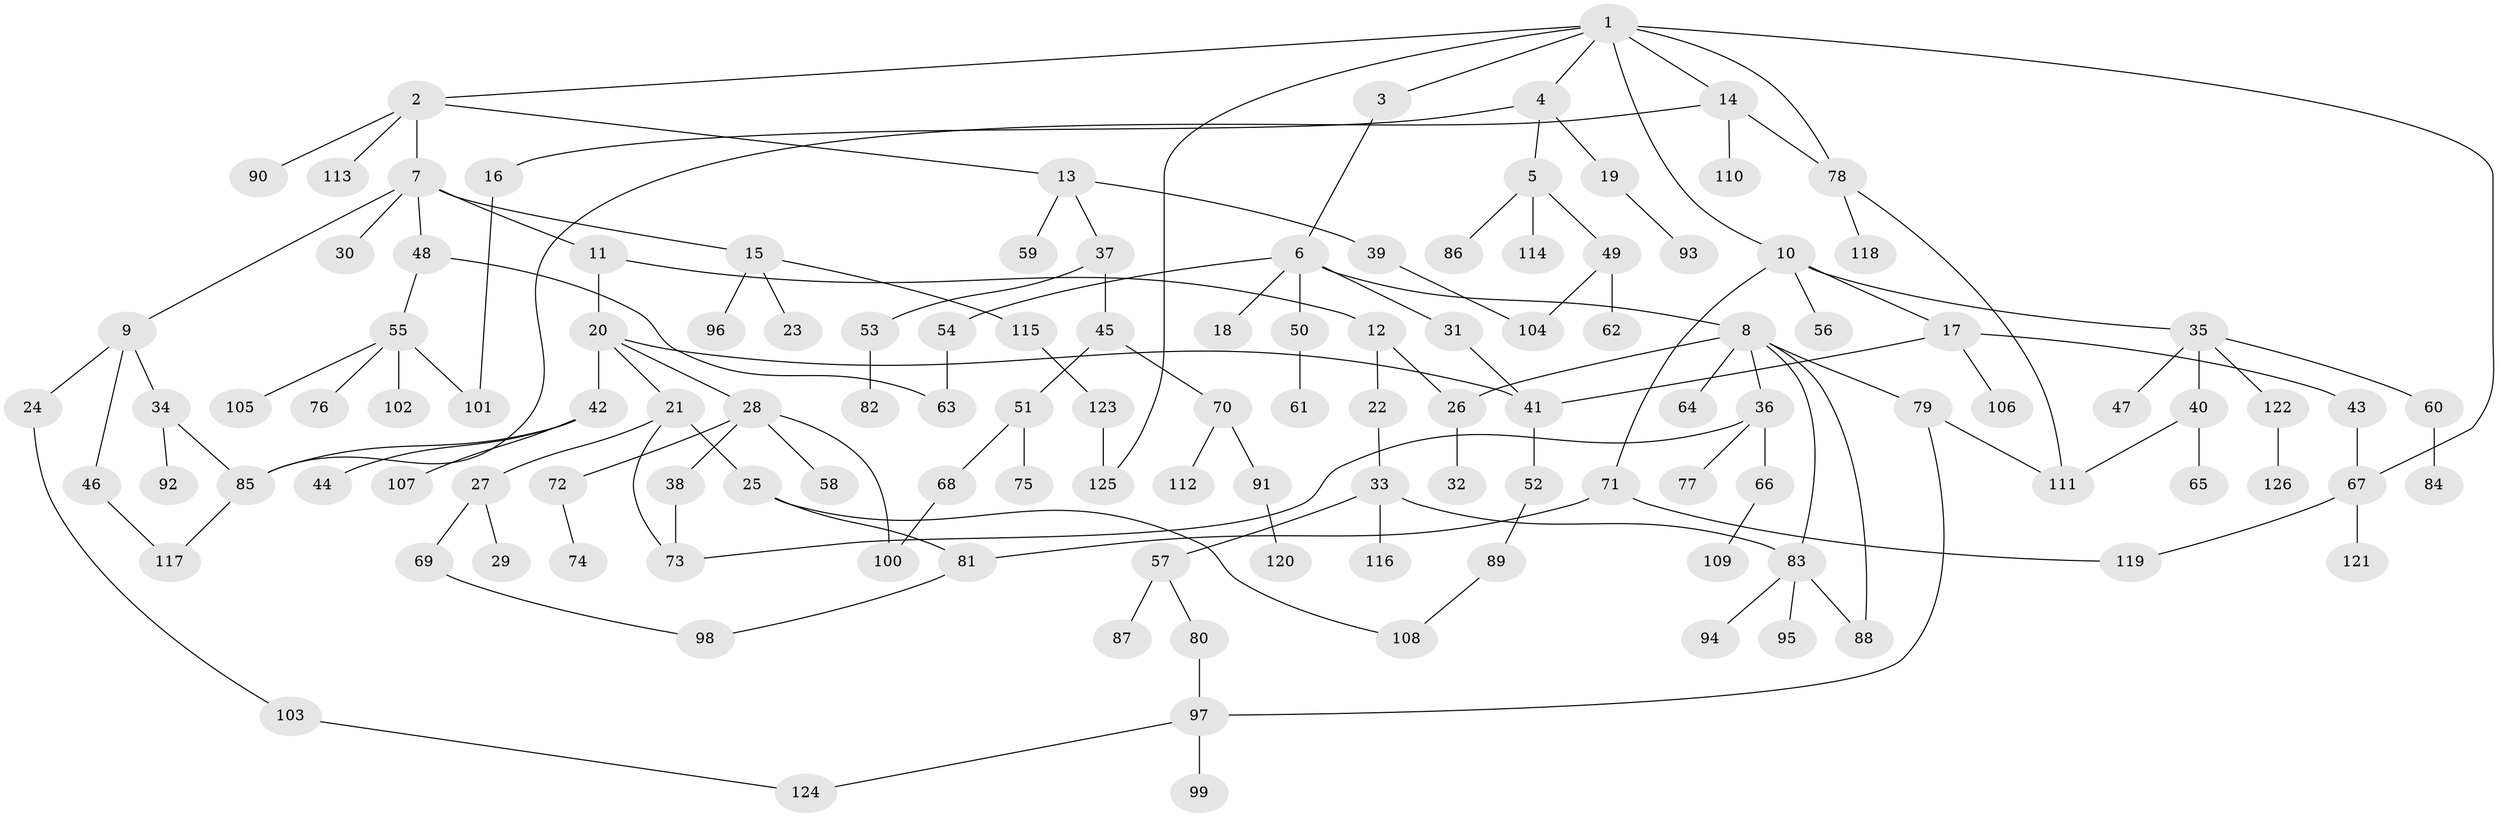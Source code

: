 // Generated by graph-tools (version 1.1) at 2025/01/03/09/25 03:01:04]
// undirected, 126 vertices, 150 edges
graph export_dot {
graph [start="1"]
  node [color=gray90,style=filled];
  1;
  2;
  3;
  4;
  5;
  6;
  7;
  8;
  9;
  10;
  11;
  12;
  13;
  14;
  15;
  16;
  17;
  18;
  19;
  20;
  21;
  22;
  23;
  24;
  25;
  26;
  27;
  28;
  29;
  30;
  31;
  32;
  33;
  34;
  35;
  36;
  37;
  38;
  39;
  40;
  41;
  42;
  43;
  44;
  45;
  46;
  47;
  48;
  49;
  50;
  51;
  52;
  53;
  54;
  55;
  56;
  57;
  58;
  59;
  60;
  61;
  62;
  63;
  64;
  65;
  66;
  67;
  68;
  69;
  70;
  71;
  72;
  73;
  74;
  75;
  76;
  77;
  78;
  79;
  80;
  81;
  82;
  83;
  84;
  85;
  86;
  87;
  88;
  89;
  90;
  91;
  92;
  93;
  94;
  95;
  96;
  97;
  98;
  99;
  100;
  101;
  102;
  103;
  104;
  105;
  106;
  107;
  108;
  109;
  110;
  111;
  112;
  113;
  114;
  115;
  116;
  117;
  118;
  119;
  120;
  121;
  122;
  123;
  124;
  125;
  126;
  1 -- 2;
  1 -- 3;
  1 -- 4;
  1 -- 10;
  1 -- 14;
  1 -- 78;
  1 -- 125;
  1 -- 67;
  2 -- 7;
  2 -- 13;
  2 -- 90;
  2 -- 113;
  3 -- 6;
  4 -- 5;
  4 -- 16;
  4 -- 19;
  5 -- 49;
  5 -- 86;
  5 -- 114;
  6 -- 8;
  6 -- 18;
  6 -- 31;
  6 -- 50;
  6 -- 54;
  7 -- 9;
  7 -- 11;
  7 -- 15;
  7 -- 30;
  7 -- 48;
  8 -- 36;
  8 -- 64;
  8 -- 79;
  8 -- 88;
  8 -- 83;
  8 -- 26;
  9 -- 24;
  9 -- 34;
  9 -- 46;
  10 -- 17;
  10 -- 35;
  10 -- 56;
  10 -- 71;
  11 -- 12;
  11 -- 20;
  12 -- 22;
  12 -- 26;
  13 -- 37;
  13 -- 39;
  13 -- 59;
  14 -- 110;
  14 -- 78;
  14 -- 85;
  15 -- 23;
  15 -- 96;
  15 -- 115;
  16 -- 101;
  17 -- 43;
  17 -- 106;
  17 -- 41;
  19 -- 93;
  20 -- 21;
  20 -- 28;
  20 -- 41;
  20 -- 42;
  21 -- 25;
  21 -- 27;
  21 -- 73;
  22 -- 33;
  24 -- 103;
  25 -- 108;
  25 -- 81;
  26 -- 32;
  27 -- 29;
  27 -- 69;
  28 -- 38;
  28 -- 58;
  28 -- 72;
  28 -- 100;
  31 -- 41;
  33 -- 57;
  33 -- 83;
  33 -- 116;
  34 -- 92;
  34 -- 85;
  35 -- 40;
  35 -- 47;
  35 -- 60;
  35 -- 122;
  36 -- 66;
  36 -- 77;
  36 -- 73;
  37 -- 45;
  37 -- 53;
  38 -- 73;
  39 -- 104;
  40 -- 65;
  40 -- 111;
  41 -- 52;
  42 -- 44;
  42 -- 85;
  42 -- 107;
  43 -- 67;
  45 -- 51;
  45 -- 70;
  46 -- 117;
  48 -- 55;
  48 -- 63;
  49 -- 62;
  49 -- 104;
  50 -- 61;
  51 -- 68;
  51 -- 75;
  52 -- 89;
  53 -- 82;
  54 -- 63;
  55 -- 76;
  55 -- 101;
  55 -- 102;
  55 -- 105;
  57 -- 80;
  57 -- 87;
  60 -- 84;
  66 -- 109;
  67 -- 121;
  67 -- 119;
  68 -- 100;
  69 -- 98;
  70 -- 91;
  70 -- 112;
  71 -- 81;
  71 -- 119;
  72 -- 74;
  78 -- 118;
  78 -- 111;
  79 -- 111;
  79 -- 97;
  80 -- 97;
  81 -- 98;
  83 -- 94;
  83 -- 95;
  83 -- 88;
  85 -- 117;
  89 -- 108;
  91 -- 120;
  97 -- 99;
  97 -- 124;
  103 -- 124;
  115 -- 123;
  122 -- 126;
  123 -- 125;
}
